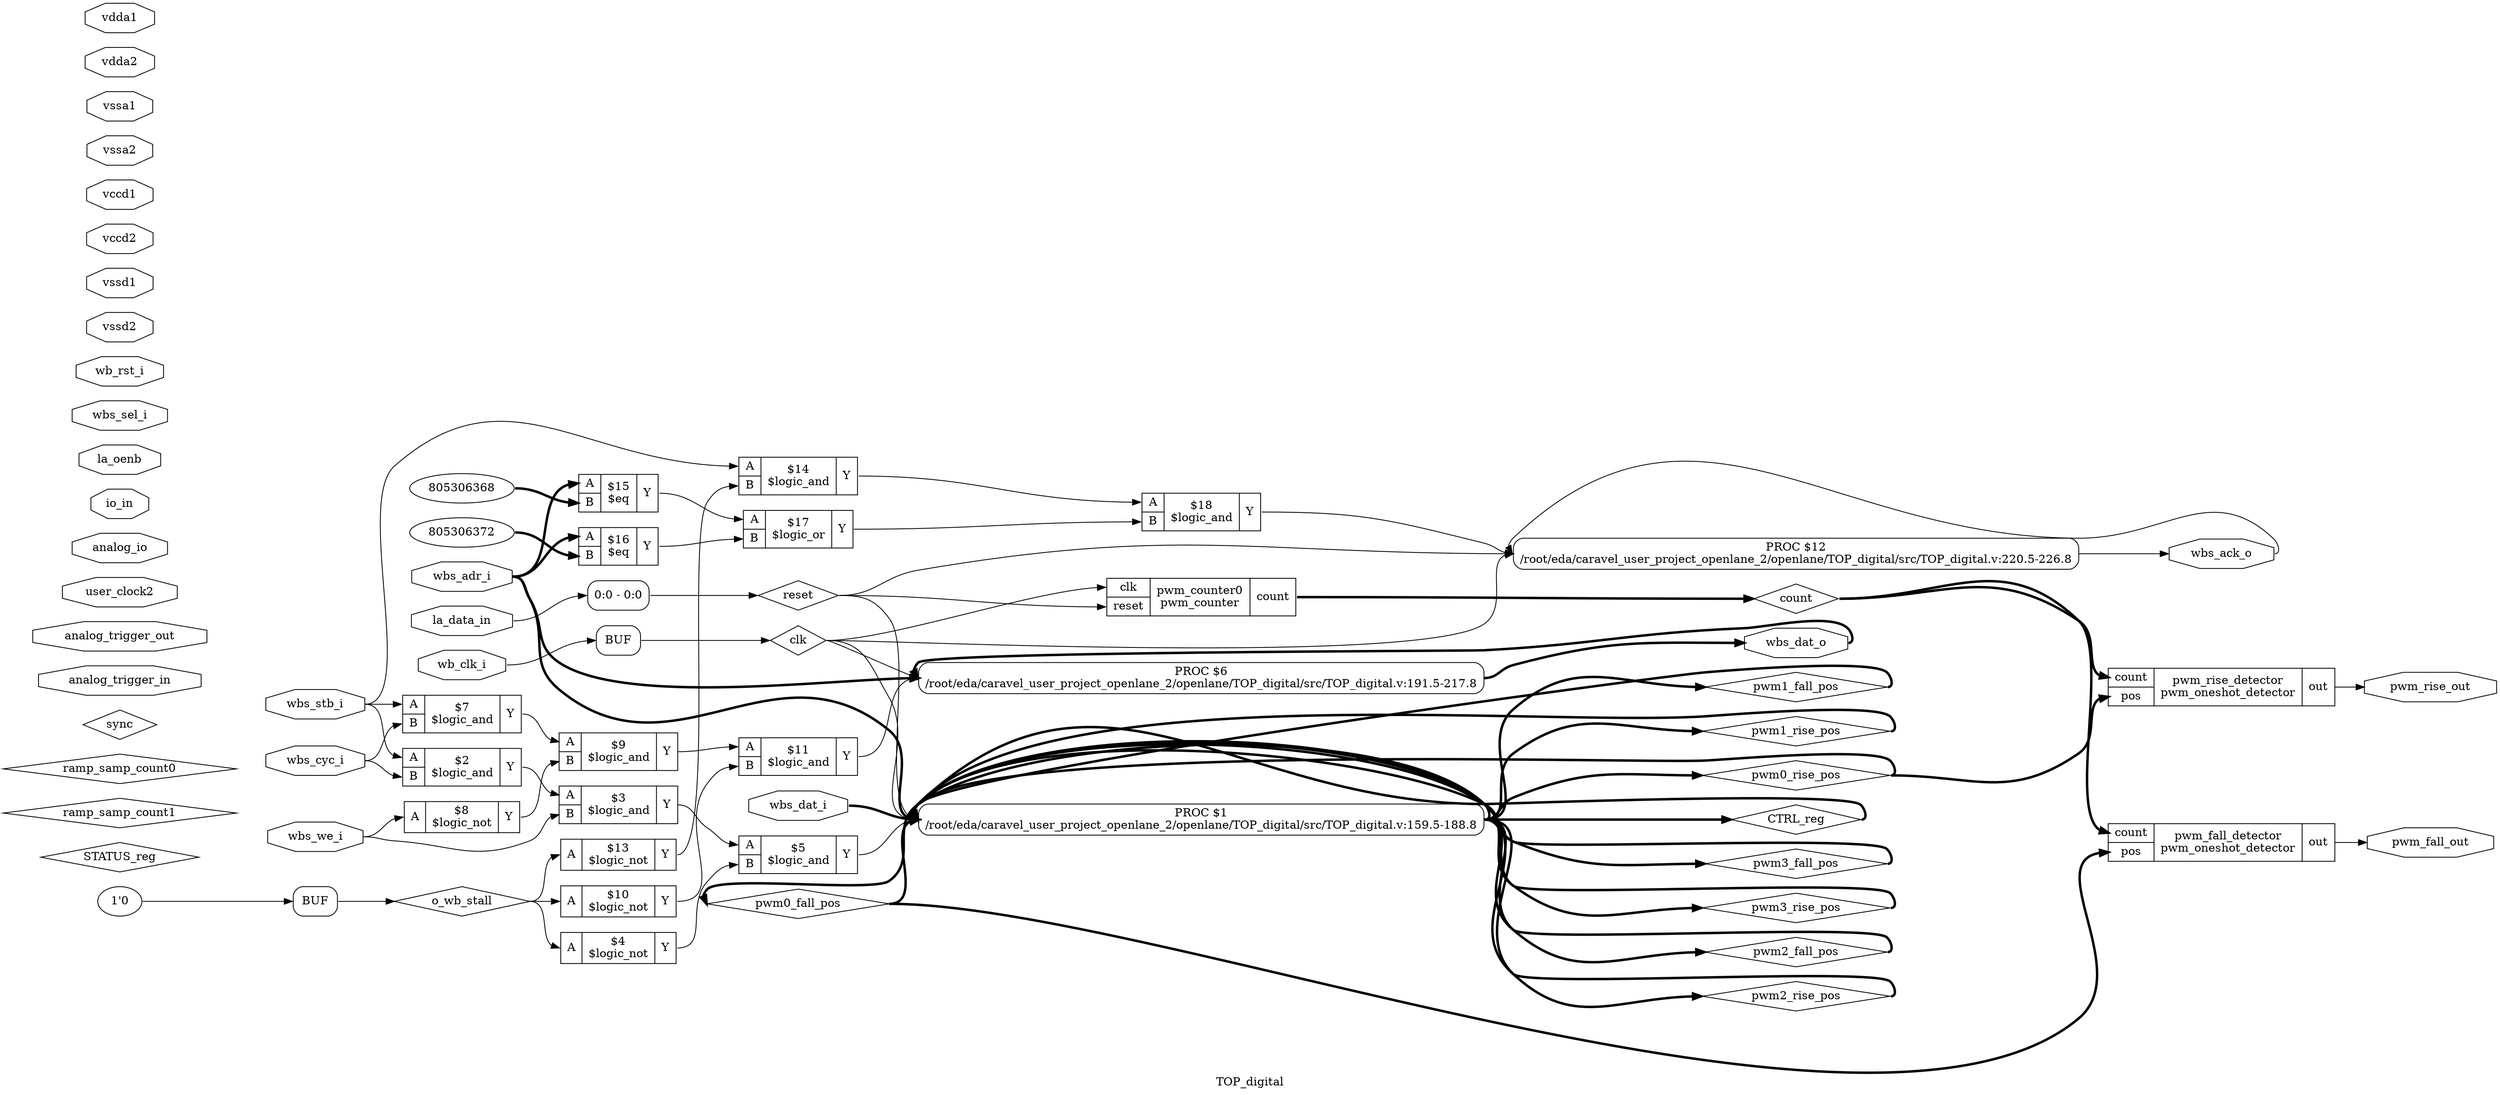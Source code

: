 digraph "TOP_digital" {
label="TOP_digital";
rankdir="LR";
remincross=true;
n27 [ shape=diamond, label="count", color="black", fontcolor="black" ];
n28 [ shape=diamond, label="o_wb_stall", color="black", fontcolor="black" ];
n29 [ shape=diamond, label="CTRL_reg", color="black", fontcolor="black" ];
n30 [ shape=diamond, label="STATUS_reg", color="black", fontcolor="black" ];
n31 [ shape=diamond, label="ramp_samp_count1", color="black", fontcolor="black" ];
n32 [ shape=diamond, label="ramp_samp_count0", color="black", fontcolor="black" ];
n33 [ shape=diamond, label="pwm3_fall_pos", color="black", fontcolor="black" ];
n34 [ shape=diamond, label="pwm3_rise_pos", color="black", fontcolor="black" ];
n35 [ shape=diamond, label="pwm2_fall_pos", color="black", fontcolor="black" ];
n36 [ shape=diamond, label="pwm2_rise_pos", color="black", fontcolor="black" ];
n37 [ shape=diamond, label="pwm1_fall_pos", color="black", fontcolor="black" ];
n38 [ shape=diamond, label="pwm1_rise_pos", color="black", fontcolor="black" ];
n39 [ shape=diamond, label="pwm0_fall_pos", color="black", fontcolor="black" ];
n40 [ shape=diamond, label="pwm0_rise_pos", color="black", fontcolor="black" ];
n41 [ shape=diamond, label="sync", color="black", fontcolor="black" ];
n42 [ shape=diamond, label="clk", color="black", fontcolor="black" ];
n43 [ shape=diamond, label="reset", color="black", fontcolor="black" ];
n44 [ shape=octagon, label="pwm_fall_out", color="black", fontcolor="black" ];
n45 [ shape=octagon, label="pwm_rise_out", color="black", fontcolor="black" ];
n46 [ shape=octagon, label="analog_trigger_in", color="black", fontcolor="black" ];
n47 [ shape=octagon, label="analog_trigger_out", color="black", fontcolor="black" ];
n48 [ shape=octagon, label="user_clock2", color="black", fontcolor="black" ];
n49 [ shape=octagon, label="analog_io", color="black", fontcolor="black" ];
n50 [ shape=octagon, label="io_in", color="black", fontcolor="black" ];
n51 [ shape=octagon, label="la_oenb", color="black", fontcolor="black" ];
n52 [ shape=octagon, label="la_data_in", color="black", fontcolor="black" ];
n53 [ shape=octagon, label="wbs_dat_o", color="black", fontcolor="black" ];
n54 [ shape=octagon, label="wbs_ack_o", color="black", fontcolor="black" ];
n55 [ shape=octagon, label="wbs_adr_i", color="black", fontcolor="black" ];
n56 [ shape=octagon, label="wbs_dat_i", color="black", fontcolor="black" ];
n57 [ shape=octagon, label="wbs_sel_i", color="black", fontcolor="black" ];
n58 [ shape=octagon, label="wbs_we_i", color="black", fontcolor="black" ];
n59 [ shape=octagon, label="wbs_cyc_i", color="black", fontcolor="black" ];
n60 [ shape=octagon, label="wbs_stb_i", color="black", fontcolor="black" ];
n61 [ shape=octagon, label="wb_rst_i", color="black", fontcolor="black" ];
n62 [ shape=octagon, label="wb_clk_i", color="black", fontcolor="black" ];
n63 [ shape=octagon, label="vssd2", color="black", fontcolor="black" ];
n64 [ shape=octagon, label="vssd1", color="black", fontcolor="black" ];
n65 [ shape=octagon, label="vccd2", color="black", fontcolor="black" ];
n66 [ shape=octagon, label="vccd1", color="black", fontcolor="black" ];
n67 [ shape=octagon, label="vssa2", color="black", fontcolor="black" ];
n68 [ shape=octagon, label="vssa1", color="black", fontcolor="black" ];
n69 [ shape=octagon, label="vdda2", color="black", fontcolor="black" ];
n70 [ shape=octagon, label="vdda1", color="black", fontcolor="black" ];
c73 [ shape=record, label="{{<p27> count|<p71> pos}|pwm_fall_detector\npwm_oneshot_detector|{<p72> out}}",  ];
c74 [ shape=record, label="{{<p27> count|<p71> pos}|pwm_rise_detector\npwm_oneshot_detector|{<p72> out}}",  ];
c75 [ shape=record, label="{{<p42> clk|<p43> reset}|pwm_counter0\npwm_counter|{<p27> count}}",  ];
c79 [ shape=record, label="{{<p76> A|<p77> B}|$18\n$logic_and|{<p78> Y}}",  ];
c80 [ shape=record, label="{{<p76> A|<p77> B}|$17\n$logic_or|{<p78> Y}}",  ];
v0 [ label="805306372" ];
c81 [ shape=record, label="{{<p76> A|<p77> B}|$16\n$eq|{<p78> Y}}",  ];
v1 [ label="805306368" ];
c82 [ shape=record, label="{{<p76> A|<p77> B}|$15\n$eq|{<p78> Y}}",  ];
c83 [ shape=record, label="{{<p76> A|<p77> B}|$14\n$logic_and|{<p78> Y}}",  ];
c84 [ shape=record, label="{{<p76> A}|$13\n$logic_not|{<p78> Y}}",  ];
c85 [ shape=record, label="{{<p76> A|<p77> B}|$11\n$logic_and|{<p78> Y}}",  ];
c86 [ shape=record, label="{{<p76> A}|$10\n$logic_not|{<p78> Y}}",  ];
c87 [ shape=record, label="{{<p76> A|<p77> B}|$9\n$logic_and|{<p78> Y}}",  ];
c88 [ shape=record, label="{{<p76> A}|$8\n$logic_not|{<p78> Y}}",  ];
c89 [ shape=record, label="{{<p76> A|<p77> B}|$7\n$logic_and|{<p78> Y}}",  ];
c90 [ shape=record, label="{{<p76> A|<p77> B}|$5\n$logic_and|{<p78> Y}}",  ];
c91 [ shape=record, label="{{<p76> A}|$4\n$logic_not|{<p78> Y}}",  ];
c92 [ shape=record, label="{{<p76> A|<p77> B}|$3\n$logic_and|{<p78> Y}}",  ];
c93 [ shape=record, label="{{<p76> A|<p77> B}|$2\n$logic_and|{<p78> Y}}",  ];
p2 [shape=box, style=rounded, label="PROC $12\n/root/eda/caravel_user_project_openlane_2/openlane/TOP_digital/src/TOP_digital.v:220.5-226.8"];
p3 [shape=box, style=rounded, label="PROC $6\n/root/eda/caravel_user_project_openlane_2/openlane/TOP_digital/src/TOP_digital.v:191.5-217.8"];
p4 [shape=box, style=rounded, label="PROC $1\n/root/eda/caravel_user_project_openlane_2/openlane/TOP_digital/src/TOP_digital.v:159.5-188.8"];
x5 [ shape=record, style=rounded, label="<s0> 0:0 - 0:0 ", color="black", fontcolor="black" ];
x6 [shape=box, style=rounded, label="BUF", ];
v7 [ label="1'0" ];
x8 [shape=box, style=rounded, label="BUF", ];
c79:p78:e -> p2:w [color="black", fontcolor="black", label=""];
c87:p78:e -> c85:p76:w [color="black", fontcolor="black", label=""];
c88:p78:e -> c87:p77:w [color="black", fontcolor="black", label=""];
c89:p78:e -> c87:p76:w [color="black", fontcolor="black", label=""];
c90:p78:e -> p4:w [color="black", fontcolor="black", label=""];
c91:p78:e -> c90:p77:w [color="black", fontcolor="black", label=""];
c92:p78:e -> c90:p76:w [color="black", fontcolor="black", label=""];
c93:p78:e -> c92:p76:w [color="black", fontcolor="black", label=""];
c80:p78:e -> c79:p77:w [color="black", fontcolor="black", label=""];
c75:p27:e -> n27:w [color="black", fontcolor="black", style="setlinewidth(3)", label=""];
n27:e -> c73:p27:w [color="black", fontcolor="black", style="setlinewidth(3)", label=""];
n27:e -> c74:p27:w [color="black", fontcolor="black", style="setlinewidth(3)", label=""];
x8:e -> n28:w [color="black", fontcolor="black", label=""];
n28:e -> c84:p76:w [color="black", fontcolor="black", label=""];
n28:e -> c86:p76:w [color="black", fontcolor="black", label=""];
n28:e -> c91:p76:w [color="black", fontcolor="black", label=""];
p4:e -> n29:w [color="black", fontcolor="black", style="setlinewidth(3)", label=""];
n29:e -> p4:w [color="black", fontcolor="black", style="setlinewidth(3)", label=""];
c81:p78:e -> c80:p77:w [color="black", fontcolor="black", label=""];
p4:e -> n33:w [color="black", fontcolor="black", style="setlinewidth(3)", label=""];
n33:e -> p4:w [color="black", fontcolor="black", style="setlinewidth(3)", label=""];
p4:e -> n34:w [color="black", fontcolor="black", style="setlinewidth(3)", label=""];
n34:e -> p4:w [color="black", fontcolor="black", style="setlinewidth(3)", label=""];
p4:e -> n35:w [color="black", fontcolor="black", style="setlinewidth(3)", label=""];
n35:e -> p4:w [color="black", fontcolor="black", style="setlinewidth(3)", label=""];
p4:e -> n36:w [color="black", fontcolor="black", style="setlinewidth(3)", label=""];
n36:e -> p4:w [color="black", fontcolor="black", style="setlinewidth(3)", label=""];
p4:e -> n37:w [color="black", fontcolor="black", style="setlinewidth(3)", label=""];
n37:e -> p4:w [color="black", fontcolor="black", style="setlinewidth(3)", label=""];
p4:e -> n38:w [color="black", fontcolor="black", style="setlinewidth(3)", label=""];
n38:e -> p4:w [color="black", fontcolor="black", style="setlinewidth(3)", label=""];
p4:e -> n39:w [color="black", fontcolor="black", style="setlinewidth(3)", label=""];
n39:e -> c73:p71:w [color="black", fontcolor="black", style="setlinewidth(3)", label=""];
n39:e -> p4:w [color="black", fontcolor="black", style="setlinewidth(3)", label=""];
c82:p78:e -> c80:p76:w [color="black", fontcolor="black", label=""];
p4:e -> n40:w [color="black", fontcolor="black", style="setlinewidth(3)", label=""];
n40:e -> c74:p71:w [color="black", fontcolor="black", style="setlinewidth(3)", label=""];
n40:e -> p4:w [color="black", fontcolor="black", style="setlinewidth(3)", label=""];
x6:e -> n42:w [color="black", fontcolor="black", label=""];
n42:e -> c75:p42:w [color="black", fontcolor="black", label=""];
n42:e -> p2:w [color="black", fontcolor="black", label=""];
n42:e -> p3:w [color="black", fontcolor="black", label=""];
n42:e -> p4:w [color="black", fontcolor="black", label=""];
x5:e -> n43:w [color="black", fontcolor="black", label=""];
n43:e -> c75:p43:w [color="black", fontcolor="black", label=""];
n43:e -> p2:w [color="black", fontcolor="black", label=""];
n43:e -> p4:w [color="black", fontcolor="black", label=""];
c73:p72:e -> n44:w [color="black", fontcolor="black", label=""];
c74:p72:e -> n45:w [color="black", fontcolor="black", label=""];
c83:p78:e -> c79:p76:w [color="black", fontcolor="black", label=""];
n52:e -> x5:s0:w [color="black", fontcolor="black", label=""];
p3:e -> n53:w [color="black", fontcolor="black", style="setlinewidth(3)", label=""];
n53:e -> p3:w [color="black", fontcolor="black", style="setlinewidth(3)", label=""];
p2:e -> n54:w [color="black", fontcolor="black", label=""];
n54:e -> p2:w [color="black", fontcolor="black", label=""];
n55:e -> c81:p76:w [color="black", fontcolor="black", style="setlinewidth(3)", label=""];
n55:e -> c82:p76:w [color="black", fontcolor="black", style="setlinewidth(3)", label=""];
n55:e -> p3:w [color="black", fontcolor="black", style="setlinewidth(3)", label=""];
n55:e -> p4:w [color="black", fontcolor="black", style="setlinewidth(3)", label=""];
n56:e -> p4:w [color="black", fontcolor="black", style="setlinewidth(3)", label=""];
n58:e -> c88:p76:w [color="black", fontcolor="black", label=""];
n58:e -> c92:p77:w [color="black", fontcolor="black", label=""];
n59:e -> c89:p77:w [color="black", fontcolor="black", label=""];
n59:e -> c93:p77:w [color="black", fontcolor="black", label=""];
c84:p78:e -> c83:p77:w [color="black", fontcolor="black", label=""];
n60:e -> c83:p76:w [color="black", fontcolor="black", label=""];
n60:e -> c89:p76:w [color="black", fontcolor="black", label=""];
n60:e -> c93:p76:w [color="black", fontcolor="black", label=""];
n62:e -> x6:w [color="black", fontcolor="black", label=""];
c85:p78:e -> p3:w [color="black", fontcolor="black", label=""];
c86:p78:e -> c85:p77:w [color="black", fontcolor="black", label=""];
v0:e -> c81:p77:w [color="black", fontcolor="black", style="setlinewidth(3)", label=""];
v1:e -> c82:p77:w [color="black", fontcolor="black", style="setlinewidth(3)", label=""];
v7:e -> x8:w [color="black", fontcolor="black", label=""];
}
